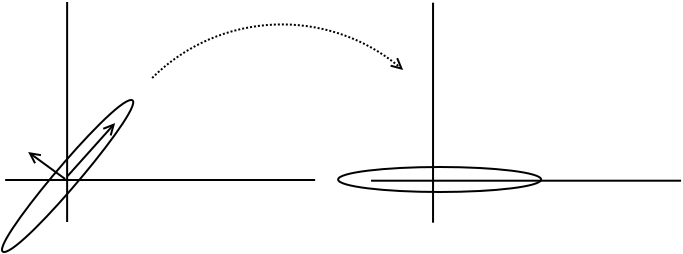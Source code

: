 <?xml version="1.0" encoding="UTF-8"?>
<dia:diagram xmlns:dia="http://www.lysator.liu.se/~alla/dia/">
  <dia:layer name="Background" visible="true" active="true">
    <dia:group>
      <dia:object type="Standard - Line" version="0" id="O0">
        <dia:attribute name="obj_pos">
          <dia:point val="5.75,6.8"/>
        </dia:attribute>
        <dia:attribute name="obj_bb">
          <dia:rectangle val="5.7,6.75;5.8,17.85"/>
        </dia:attribute>
        <dia:attribute name="conn_endpoints">
          <dia:point val="5.75,6.8"/>
          <dia:point val="5.75,17.8"/>
        </dia:attribute>
        <dia:attribute name="numcp">
          <dia:int val="1"/>
        </dia:attribute>
      </dia:object>
      <dia:object type="Standard - Line" version="0" id="O1">
        <dia:attribute name="obj_pos">
          <dia:point val="2.65,15.7"/>
        </dia:attribute>
        <dia:attribute name="obj_bb">
          <dia:rectangle val="2.6,15.65;18.2,15.75"/>
        </dia:attribute>
        <dia:attribute name="conn_endpoints">
          <dia:point val="2.65,15.7"/>
          <dia:point val="18.15,15.7"/>
        </dia:attribute>
        <dia:attribute name="numcp">
          <dia:int val="1"/>
        </dia:attribute>
      </dia:object>
      <dia:object type="Standard - Beziergon" version="0" id="O2">
        <dia:attribute name="obj_pos">
          <dia:point val="8.95,11.7"/>
        </dia:attribute>
        <dia:attribute name="obj_bb">
          <dia:rectangle val="2.444,11.65;9.106,19.35"/>
        </dia:attribute>
        <dia:attribute name="bez_points">
          <dia:point val="8.95,11.7"/>
          <dia:point val="9.95,11.7"/>
          <dia:point val="3.6,19.3"/>
          <dia:point val="2.6,19.3"/>
          <dia:point val="1.6,19.3"/>
          <dia:point val="7.95,11.7"/>
        </dia:attribute>
        <dia:attribute name="corner_types">
          <dia:enum val="47221168"/>
          <dia:enum val="0"/>
          <dia:enum val="0"/>
        </dia:attribute>
        <dia:attribute name="line_width">
          <dia:real val="0.1"/>
        </dia:attribute>
        <dia:attribute name="show_background">
          <dia:boolean val="false"/>
        </dia:attribute>
      </dia:object>
      <dia:object type="Standard - Line" version="0" id="O3">
        <dia:attribute name="obj_pos">
          <dia:point val="5.65,15.65"/>
        </dia:attribute>
        <dia:attribute name="obj_bb">
          <dia:rectangle val="3.71,14.23;5.72,15.72"/>
        </dia:attribute>
        <dia:attribute name="conn_endpoints">
          <dia:point val="5.65,15.65"/>
          <dia:point val="3.8,14.3"/>
        </dia:attribute>
        <dia:attribute name="numcp">
          <dia:int val="1"/>
        </dia:attribute>
        <dia:attribute name="end_arrow">
          <dia:enum val="1"/>
        </dia:attribute>
        <dia:attribute name="end_arrow_length">
          <dia:real val="0.5"/>
        </dia:attribute>
        <dia:attribute name="end_arrow_width">
          <dia:real val="0.5"/>
        </dia:attribute>
      </dia:object>
      <dia:object type="Standard - Line" version="0" id="O4">
        <dia:attribute name="obj_pos">
          <dia:point val="5.775,15.5"/>
        </dia:attribute>
        <dia:attribute name="obj_bb">
          <dia:rectangle val="5.704,12.767;8.225,15.571"/>
        </dia:attribute>
        <dia:attribute name="conn_endpoints">
          <dia:point val="5.775,15.5"/>
          <dia:point val="8.15,12.85"/>
        </dia:attribute>
        <dia:attribute name="numcp">
          <dia:int val="1"/>
        </dia:attribute>
        <dia:attribute name="end_arrow">
          <dia:enum val="1"/>
        </dia:attribute>
        <dia:attribute name="end_arrow_length">
          <dia:real val="0.5"/>
        </dia:attribute>
        <dia:attribute name="end_arrow_width">
          <dia:real val="0.5"/>
        </dia:attribute>
        <dia:connections>
          <dia:connection handle="0" to="O2" connection="4"/>
        </dia:connections>
      </dia:object>
    </dia:group>
    <dia:object type="Standard - Line" version="0" id="O5">
      <dia:attribute name="obj_pos">
        <dia:point val="24.046,6.835"/>
      </dia:attribute>
      <dia:attribute name="obj_bb">
        <dia:rectangle val="23.996,6.785;24.096,17.885"/>
      </dia:attribute>
      <dia:attribute name="conn_endpoints">
        <dia:point val="24.046,6.835"/>
        <dia:point val="24.046,17.835"/>
      </dia:attribute>
      <dia:attribute name="numcp">
        <dia:int val="1"/>
      </dia:attribute>
    </dia:object>
    <dia:object type="Standard - Line" version="0" id="O6">
      <dia:attribute name="obj_pos">
        <dia:point val="20.946,15.735"/>
      </dia:attribute>
      <dia:attribute name="obj_bb">
        <dia:rectangle val="20.896,15.685;36.496,15.785"/>
      </dia:attribute>
      <dia:attribute name="conn_endpoints">
        <dia:point val="20.946,15.735"/>
        <dia:point val="36.446,15.735"/>
      </dia:attribute>
      <dia:attribute name="numcp">
        <dia:int val="1"/>
      </dia:attribute>
    </dia:object>
    <dia:object type="Standard - Ellipse" version="0" id="O7">
      <dia:attribute name="obj_pos">
        <dia:point val="19.3,15.05"/>
      </dia:attribute>
      <dia:attribute name="obj_bb">
        <dia:rectangle val="19.25,15;29.5,16.35"/>
      </dia:attribute>
      <dia:attribute name="elem_corner">
        <dia:point val="19.3,15.05"/>
      </dia:attribute>
      <dia:attribute name="elem_width">
        <dia:real val="10.15"/>
      </dia:attribute>
      <dia:attribute name="elem_height">
        <dia:real val="1.25"/>
      </dia:attribute>
      <dia:attribute name="border_width">
        <dia:real val="0.1"/>
      </dia:attribute>
      <dia:attribute name="show_background">
        <dia:boolean val="false"/>
      </dia:attribute>
    </dia:object>
    <dia:object type="Standard - Arc" version="0" id="O8">
      <dia:attribute name="obj_pos">
        <dia:point val="10,10.6"/>
      </dia:attribute>
      <dia:attribute name="obj_bb">
        <dia:rectangle val="9.948,7.872;22.602,10.652"/>
      </dia:attribute>
      <dia:attribute name="conn_endpoints">
        <dia:point val="10,10.6"/>
        <dia:point val="22.55,10.2"/>
      </dia:attribute>
      <dia:attribute name="curve_distance">
        <dia:real val="-2.475"/>
      </dia:attribute>
      <dia:attribute name="line_style">
        <dia:enum val="4"/>
      </dia:attribute>
      <dia:attribute name="end_arrow">
        <dia:enum val="1"/>
      </dia:attribute>
      <dia:attribute name="end_arrow_length">
        <dia:real val="0.5"/>
      </dia:attribute>
      <dia:attribute name="end_arrow_width">
        <dia:real val="0.5"/>
      </dia:attribute>
    </dia:object>
  </dia:layer>
</dia:diagram>

